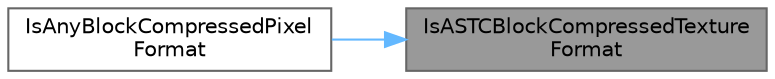digraph "IsASTCBlockCompressedTextureFormat"
{
 // INTERACTIVE_SVG=YES
 // LATEX_PDF_SIZE
  bgcolor="transparent";
  edge [fontname=Helvetica,fontsize=10,labelfontname=Helvetica,labelfontsize=10];
  node [fontname=Helvetica,fontsize=10,shape=box,height=0.2,width=0.4];
  rankdir="RL";
  Node1 [id="Node000001",label="IsASTCBlockCompressedTexture\lFormat",height=0.2,width=0.4,color="gray40", fillcolor="grey60", style="filled", fontcolor="black",tooltip=" "];
  Node1 -> Node2 [id="edge1_Node000001_Node000002",dir="back",color="steelblue1",style="solid",tooltip=" "];
  Node2 [id="Node000002",label="IsAnyBlockCompressedPixel\lFormat",height=0.2,width=0.4,color="grey40", fillcolor="white", style="filled",URL="$d6/d04/PixelFormat_8h.html#a4aca84c7f79fcbe837c9cccde3f66fa8",tooltip=" "];
}

